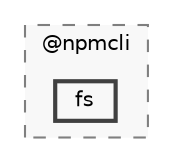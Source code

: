digraph "backend/node_modules/@npmcli/fs"
{
 // LATEX_PDF_SIZE
  bgcolor="transparent";
  edge [fontname=Helvetica,fontsize=10,labelfontname=Helvetica,labelfontsize=10];
  node [fontname=Helvetica,fontsize=10,shape=box,height=0.2,width=0.4];
  compound=true
  subgraph clusterdir_acc935f93ee9de01ac1256c4d9a8e8a2 {
    graph [ bgcolor="#f8f8f8", pencolor="grey50", label="@npmcli", fontname=Helvetica,fontsize=10 style="filled,dashed", URL="dir_acc935f93ee9de01ac1256c4d9a8e8a2.html",tooltip=""]
  dir_d29226f10547960a3464747cb0cccb57 [label="fs", fillcolor="#f8f8f8", color="grey25", style="filled,bold", URL="dir_d29226f10547960a3464747cb0cccb57.html",tooltip=""];
  }
}
